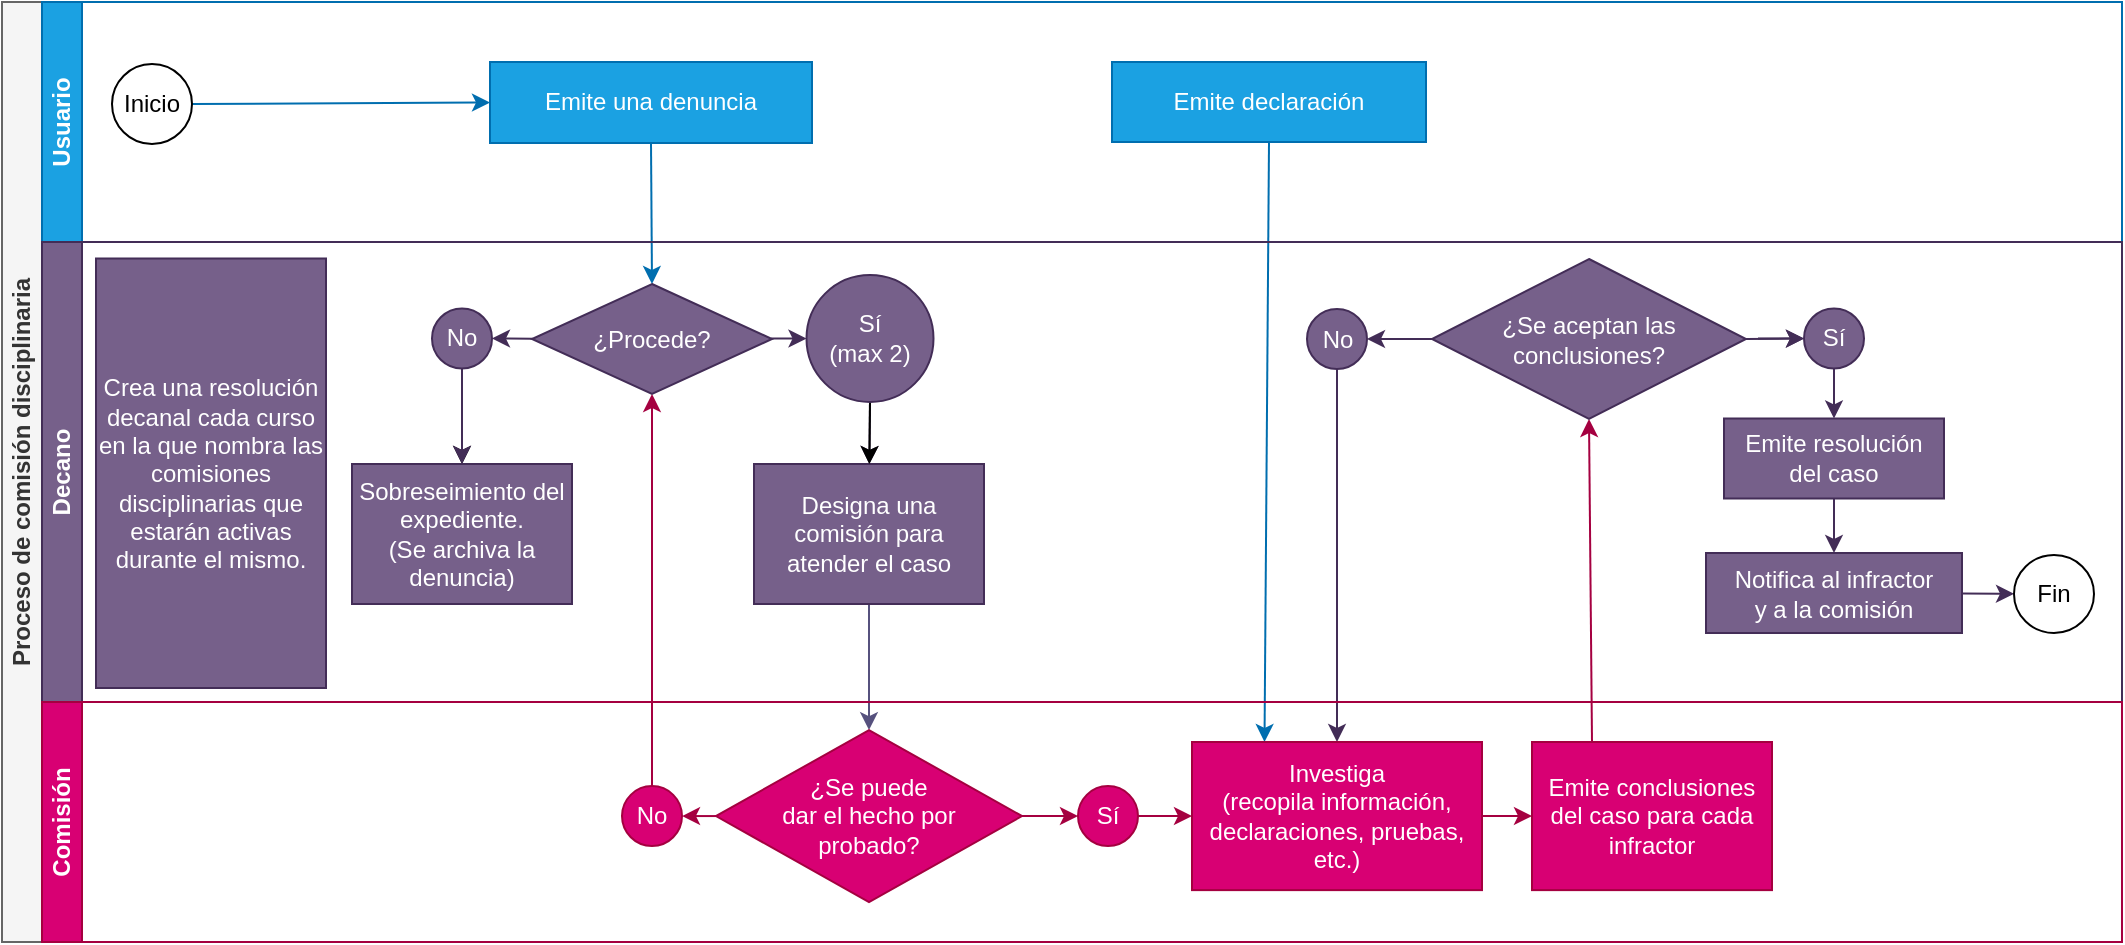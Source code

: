 <mxfile><diagram id="mJJqruCiDOJrMhsEZ2IP" name="Page-1"><mxGraphModel dx="831" dy="1587" grid="1" gridSize="10" guides="1" tooltips="1" connect="1" arrows="1" fold="1" page="1" pageScale="1" pageWidth="850" pageHeight="1100" math="0" shadow="0"><root><mxCell id="0"/><mxCell id="1" parent="0"/><mxCell id="64" value="Proceso de comisión disciplinaria" style="swimlane;childLayout=stackLayout;resizeParent=1;resizeParentMax=0;horizontal=0;startSize=20;horizontalStack=0;whiteSpace=wrap;labelBorderColor=none;labelBackgroundColor=none;fillColor=#f5f5f5;strokeColor=#666666;fontColor=#333333;" parent="1" vertex="1"><mxGeometry x="465" y="-71" width="1060" height="470" as="geometry"/></mxCell><mxCell id="69" value="Usuario" style="swimlane;startSize=20;horizontal=0;fillColor=#1ba1e2;strokeColor=#006EAF;whiteSpace=wrap;labelBorderColor=none;labelBackgroundColor=none;fontColor=#ffffff;" parent="64" vertex="1"><mxGeometry x="20" width="1040" height="120" as="geometry"/></mxCell><mxCell id="109" value="" style="edgeStyle=none;sketch=0;exitX=1;exitY=0.5;exitDx=0;exitDy=0;entryX=0;entryY=0.5;entryDx=0;entryDy=0;shadow=0;fontFamily=Helvetica;fontSize=12;fontColor=default;labelBorderColor=none;labelBackgroundColor=none;fillColor=#1ba1e2;strokeColor=#006EAF;" parent="69" source="71" target="12" edge="1"><mxGeometry relative="1" as="geometry"/></mxCell><mxCell id="71" value="Inicio" style="ellipse;whiteSpace=wrap;labelBorderColor=none;labelBackgroundColor=none;" parent="69" vertex="1"><mxGeometry x="35" y="31" width="40" height="40" as="geometry"/></mxCell><mxCell id="12" value="Emite una denuncia" style="rounded=0;fillColor=#1ba1e2;strokeColor=#006EAF;whiteSpace=wrap;labelBorderColor=none;labelBackgroundColor=none;fontColor=#ffffff;" parent="69" vertex="1"><mxGeometry x="224" y="30" width="161" height="40.5" as="geometry"/></mxCell><mxCell id="48" value="Emite declaración" style="rounded=0;fillColor=#1ba1e2;strokeColor=#006EAF;whiteSpace=wrap;labelBorderColor=none;labelBackgroundColor=none;fontColor=#ffffff;" parent="69" vertex="1"><mxGeometry x="535" y="30" width="157" height="40" as="geometry"/></mxCell><mxCell id="14" value="" style="edgeStyle=none;exitX=0.5;exitY=1;exitDx=0;exitDy=0;entryX=0.5;entryY=0;entryDx=0;entryDy=0;labelBorderColor=none;labelBackgroundColor=none;fillColor=#1ba1e2;strokeColor=#006EAF;" parent="64" source="12" target="17" edge="1"><mxGeometry relative="1" as="geometry"><mxPoint x="-567.5" y="137.5" as="targetPoint"/></mxGeometry></mxCell><mxCell id="32" value="" style="edgeStyle=none;sketch=0;fontFamily=Helvetica;fontSize=12;fontColor=default;exitX=0.5;exitY=1;exitDx=0;exitDy=0;labelBorderColor=none;labelBackgroundColor=none;fillColor=#d0cee2;strokeColor=#56517e;entryX=0.5;entryY=0;entryDx=0;entryDy=0;" parent="64" source="26" target="112" edge="1"><mxGeometry relative="1" as="geometry"><mxPoint x="-377.5" y="240" as="sourcePoint"/></mxGeometry></mxCell><mxCell id="111" value="" style="edgeStyle=none;fillColor=#d80073;strokeColor=#A50040;labelBorderColor=none;labelBackgroundColor=none;entryX=0.5;entryY=1;entryDx=0;entryDy=0;" parent="64" source="110" edge="1" target="17"><mxGeometry relative="1" as="geometry"><mxPoint x="69.388" y="425.63" as="targetPoint"/></mxGeometry></mxCell><mxCell id="104" value="" style="edgeStyle=none;sketch=0;shadow=0;fontFamily=Helvetica;fontSize=12;fontColor=default;entryX=0.5;entryY=1;entryDx=0;entryDy=0;labelBorderColor=none;labelBackgroundColor=none;exitX=0.25;exitY=0;exitDx=0;exitDy=0;fillColor=#d80073;strokeColor=#A50040;" parent="64" source="35" target="38" edge="1"><mxGeometry relative="1" as="geometry"><mxPoint x="799.5" y="208.25" as="targetPoint"/><mxPoint x="1051.5" y="387.03" as="sourcePoint"/></mxGeometry></mxCell><mxCell id="49" value="" style="edgeStyle=none;sketch=0;shadow=0;fontFamily=Helvetica;fontSize=12;fontColor=default;entryX=0.25;entryY=0;entryDx=0;entryDy=0;exitX=0.5;exitY=1;exitDx=0;exitDy=0;labelBorderColor=none;labelBackgroundColor=none;fillColor=#1ba1e2;strokeColor=#006EAF;" parent="64" source="48" edge="1" target="33"><mxGeometry relative="1" as="geometry"><mxPoint x="548.347" y="70.0" as="sourcePoint"/><mxPoint x="546" y="376.25" as="targetPoint"/></mxGeometry></mxCell><mxCell id="106" value="" style="edgeStyle=none;sketch=0;shadow=0;fontFamily=Helvetica;fontSize=12;fontColor=default;labelBorderColor=none;labelBackgroundColor=none;entryX=0.5;entryY=0;entryDx=0;entryDy=0;fillColor=#76608a;strokeColor=#432D57;" parent="64" source="55" target="33" edge="1"><mxGeometry relative="1" as="geometry"><mxPoint x="611" y="311" as="targetPoint"/></mxGeometry></mxCell><mxCell id="76" value="Decano" style="swimlane;startSize=20;horizontal=0;fillColor=#76608a;strokeColor=#432D57;whiteSpace=wrap;labelBorderColor=none;labelBackgroundColor=none;fontColor=#ffffff;" parent="64" vertex="1"><mxGeometry x="20" y="120" width="1040" height="230" as="geometry"/></mxCell><mxCell id="28" value="Crea una resolución decanal cada curso en la que nombra las comisiones&#10;disciplinarias que estarán activas durante el mismo." style="rounded=0;fillColor=#76608a;strokeColor=#432D57;whiteSpace=wrap;labelBorderColor=none;labelBackgroundColor=none;fontColor=#ffffff;" parent="76" vertex="1"><mxGeometry x="27" y="8.25" width="115" height="214.75" as="geometry"/></mxCell><mxCell id="117" value="" style="edgeStyle=none;html=1;" edge="1" parent="76" source="20" target="22"><mxGeometry relative="1" as="geometry"/></mxCell><mxCell id="20" value="No" style="ellipse;fillColor=#76608a;strokeColor=#432D57;whiteSpace=wrap;labelBorderColor=none;labelBackgroundColor=none;fontColor=#ffffff;" parent="76" vertex="1"><mxGeometry x="195" y="33.25" width="30" height="30" as="geometry"/></mxCell><mxCell id="22" value="Sobreseimiento del expediente.&#10;(Se archiva la denuncia)" style="fillColor=#76608a;strokeColor=#432D57;whiteSpace=wrap;labelBorderColor=none;labelBackgroundColor=none;fontColor=#ffffff;" parent="76" vertex="1"><mxGeometry x="155" y="111" width="110" height="70" as="geometry"/></mxCell><mxCell id="23" value="" style="edgeStyle=none;fillColor=#76608a;strokeColor=#432D57;labelBorderColor=none;labelBackgroundColor=none;" parent="76" source="20" target="22" edge="1"><mxGeometry relative="1" as="geometry"/></mxCell><mxCell id="17" value="¿Procede?" style="rhombus;fillColor=#76608a;strokeColor=#432D57;whiteSpace=wrap;labelBorderColor=none;labelBackgroundColor=none;fontColor=#ffffff;" parent="76" vertex="1"><mxGeometry x="245" y="21" width="120" height="55" as="geometry"/></mxCell><mxCell id="26" value="Designa una&#10;comisión para atender el caso" style="fillColor=#76608a;strokeColor=#432D57;whiteSpace=wrap;labelBorderColor=none;labelBackgroundColor=none;fontColor=#ffffff;" parent="76" vertex="1"><mxGeometry x="356" y="111" width="115" height="70" as="geometry"/></mxCell><mxCell id="21" value="" style="edgeStyle=none;fillColor=#76608a;strokeColor=#432D57;labelBorderColor=none;labelBackgroundColor=none;" parent="76" source="17" target="20" edge="1"><mxGeometry relative="1" as="geometry"/></mxCell><mxCell id="27" value="" style="edgeStyle=none;sketch=0;fillColor=#76608a;strokeColor=#432D57;labelBorderColor=none;labelBackgroundColor=none;" parent="76" source="24" target="26" edge="1"><mxGeometry relative="1" as="geometry"/></mxCell><mxCell id="129" value="" style="edgeStyle=none;html=1;fontSize=11;" edge="1" parent="76" source="24" target="26"><mxGeometry relative="1" as="geometry"/></mxCell><mxCell id="24" value="Sí&#10;(max 2)" style="ellipse;shadow=0;sketch=0;fillColor=#76608a;strokeColor=#432D57;whiteSpace=wrap;labelBorderColor=none;labelBackgroundColor=none;fontColor=#ffffff;" parent="76" vertex="1"><mxGeometry x="382.25" y="16.5" width="63.5" height="63.5" as="geometry"/></mxCell><mxCell id="25" value="" style="edgeStyle=none;fillColor=#76608a;strokeColor=#432D57;labelBorderColor=none;labelBackgroundColor=none;" parent="76" source="17" target="24" edge="1"><mxGeometry relative="1" as="geometry"/></mxCell><mxCell id="125" value="" style="edgeStyle=none;html=1;exitX=1;exitY=0.5;exitDx=0;exitDy=0;fillColor=#76608a;strokeColor=#432D57;" edge="1" parent="76" source="38" target="42"><mxGeometry relative="1" as="geometry"/></mxCell><mxCell id="38" value="¿Se aceptan las&#10;conclusiones?" style="rhombus;fillColor=#76608a;strokeColor=#432D57;whiteSpace=wrap;labelBorderColor=none;labelBackgroundColor=none;fontColor=#ffffff;" parent="76" vertex="1"><mxGeometry x="695" y="8.5" width="157" height="80" as="geometry"/></mxCell><mxCell id="42" value="Sí" style="ellipse;shadow=0;sketch=0;fillColor=#76608a;strokeColor=#432D57;whiteSpace=wrap;labelBorderColor=none;labelBackgroundColor=none;fontColor=#ffffff;" parent="76" vertex="1"><mxGeometry x="881" y="33.25" width="30" height="30" as="geometry"/></mxCell><mxCell id="43" value="" style="edgeStyle=none;sketch=0;shadow=0;fontFamily=Helvetica;fontSize=12;fontColor=default;fillColor=#76608a;strokeColor=#432D57;labelBorderColor=none;labelBackgroundColor=none;" parent="76" target="42" edge="1"><mxGeometry relative="1" as="geometry"><mxPoint x="858" y="48.25" as="sourcePoint"/></mxGeometry></mxCell><mxCell id="107" value="" style="edgeStyle=none;sketch=0;shadow=0;fontFamily=Helvetica;fontSize=12;fontColor=default;labelBorderColor=none;labelBackgroundColor=none;fillColor=#76608a;strokeColor=#432D57;" parent="76" source="50" target="75" edge="1"><mxGeometry relative="1" as="geometry"/></mxCell><mxCell id="50" value="Notifica al infractor&#10;y a la comisión" style="shadow=0;sketch=0;fillColor=#76608a;strokeColor=#432D57;whiteSpace=wrap;labelBorderColor=none;labelBackgroundColor=none;fontColor=#ffffff;" parent="76" vertex="1"><mxGeometry x="832" y="155.5" width="128" height="40" as="geometry"/></mxCell><mxCell id="44" value="Emite resolución&#10;del caso" style="shadow=0;sketch=0;fillColor=#76608a;strokeColor=#432D57;whiteSpace=wrap;labelBorderColor=none;labelBackgroundColor=none;fontColor=#ffffff;" parent="76" vertex="1"><mxGeometry x="841" y="88.25" width="110" height="40" as="geometry"/></mxCell><mxCell id="45" value="" style="edgeStyle=none;sketch=0;shadow=0;fontFamily=Helvetica;fontSize=12;fontColor=default;fillColor=#76608a;strokeColor=#432D57;labelBorderColor=none;labelBackgroundColor=none;" parent="76" source="42" target="44" edge="1"><mxGeometry relative="1" as="geometry"/></mxCell><mxCell id="54" value="" style="edgeStyle=none;sketch=0;shadow=0;fontFamily=Helvetica;fontSize=12;fontColor=default;fillColor=#76608a;strokeColor=#432D57;labelBorderColor=none;labelBackgroundColor=none;" parent="76" source="44" target="50" edge="1"><mxGeometry relative="1" as="geometry"/></mxCell><mxCell id="75" value="Fin" style="ellipse;whiteSpace=wrap;labelBorderColor=none;labelBackgroundColor=none;" parent="76" vertex="1"><mxGeometry x="986" y="156.5" width="40" height="39" as="geometry"/></mxCell><mxCell id="55" value="No" style="ellipse;shadow=0;sketch=0;fillColor=#76608a;strokeColor=#432D57;whiteSpace=wrap;labelBorderColor=none;labelBackgroundColor=none;fontColor=#ffffff;" parent="76" vertex="1"><mxGeometry x="632.5" y="33.5" width="30" height="30" as="geometry"/></mxCell><mxCell id="57" value="" style="edgeStyle=none;sketch=0;shadow=0;fontFamily=Helvetica;fontSize=12;fontColor=default;fillColor=#76608a;strokeColor=#432D57;labelBorderColor=none;labelBackgroundColor=none;exitX=0;exitY=0.5;exitDx=0;exitDy=0;" parent="76" source="38" target="55" edge="1"><mxGeometry relative="1" as="geometry"><mxPoint x="685" y="61" as="sourcePoint"/></mxGeometry></mxCell><mxCell id="80" value="Comisión" style="swimlane;startSize=20;horizontal=0;fillColor=#d80073;strokeColor=#A50040;whiteSpace=wrap;labelBorderColor=none;labelBackgroundColor=none;fontColor=#ffffff;" parent="64" vertex="1"><mxGeometry x="20" y="350" width="1040" height="120" as="geometry"/></mxCell><mxCell id="110" value="No" style="ellipse;fillColor=#d80073;strokeColor=#A50040;whiteSpace=wrap;labelBorderColor=none;labelBackgroundColor=none;fontColor=#ffffff;" parent="80" vertex="1"><mxGeometry x="290" y="42.03" width="30" height="30" as="geometry"/></mxCell><mxCell id="122" value="" style="edgeStyle=none;html=1;fillColor=#d80073;strokeColor=#A50040;" edge="1" parent="80" source="112" target="115"><mxGeometry relative="1" as="geometry"/></mxCell><mxCell id="112" value="¿Se puede &#10;dar el hecho por&#10;probado?" style="rhombus;fillColor=#d80073;strokeColor=#A50040;whiteSpace=wrap;labelBorderColor=none;labelBackgroundColor=none;fontColor=#ffffff;" parent="80" vertex="1"><mxGeometry x="337" y="14.06" width="153" height="85.94" as="geometry"/></mxCell><mxCell id="115" value="Sí" style="ellipse;shadow=0;sketch=0;fillColor=#d80073;strokeColor=#A50040;whiteSpace=wrap;labelBorderColor=none;labelBackgroundColor=none;fontColor=#ffffff;" parent="80" vertex="1"><mxGeometry x="518" y="42.03" width="30" height="30" as="geometry"/></mxCell><mxCell id="123" style="edgeStyle=none;html=1;exitX=0;exitY=0.5;exitDx=0;exitDy=0;entryX=1;entryY=0.5;entryDx=0;entryDy=0;fillColor=#d80073;strokeColor=#A50040;" edge="1" parent="80" source="112" target="110"><mxGeometry relative="1" as="geometry"><mxPoint x="325" y="57" as="targetPoint"/></mxGeometry></mxCell><mxCell id="35" value="Emite conclusiones del caso para cada infractor" style="fillColor=#d80073;strokeColor=#A50040;whiteSpace=wrap;labelBorderColor=none;labelBackgroundColor=none;fontColor=#ffffff;" parent="80" vertex="1"><mxGeometry x="745" y="20" width="120" height="74.06" as="geometry"/></mxCell><mxCell id="33" value="Investiga&#10;(recopila información, declaraciones, pruebas, etc.)" style="fillColor=#d80073;strokeColor=#A50040;whiteSpace=wrap;labelBorderColor=none;labelBackgroundColor=none;fontColor=#ffffff;" parent="80" vertex="1"><mxGeometry x="575" y="20" width="145" height="74.06" as="geometry"/></mxCell><mxCell id="36" value="" style="edgeStyle=none;sketch=0;shadow=0;fontFamily=Helvetica;fontSize=12;fontColor=default;fillColor=#d80073;strokeColor=#A50040;labelBorderColor=none;labelBackgroundColor=none;entryX=0;entryY=0.5;entryDx=0;entryDy=0;" parent="80" source="33" target="35" edge="1"><mxGeometry relative="1" as="geometry"><mxPoint x="885" y="71" as="targetPoint"/></mxGeometry></mxCell><mxCell id="114" value="" style="edgeStyle=none;sketch=0;fillColor=#d80073;strokeColor=#A50040;labelBorderColor=none;labelBackgroundColor=none;entryX=0;entryY=0.5;entryDx=0;entryDy=0;" parent="80" source="115" edge="1" target="33"><mxGeometry relative="1" as="geometry"><mxPoint x="577" y="57.03" as="targetPoint"/></mxGeometry></mxCell></root></mxGraphModel></diagram></mxfile>